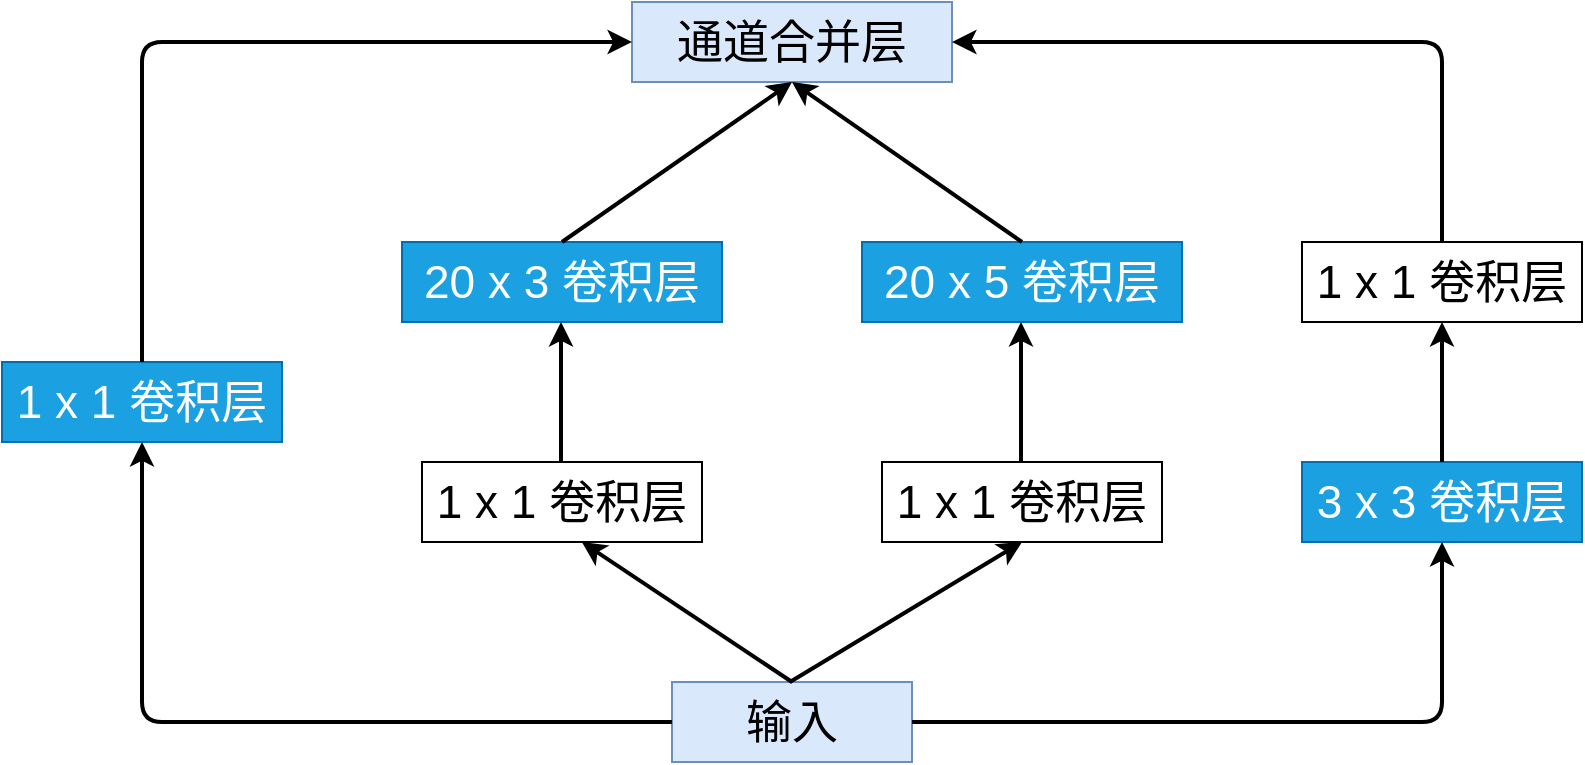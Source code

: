 <mxfile>
    <diagram id="YZTz6zWRVjWZkGCmxJLc" name="Inception块">
        <mxGraphModel dx="1173" dy="766" grid="1" gridSize="10" guides="1" tooltips="1" connect="1" arrows="1" fold="1" page="1" pageScale="1" pageWidth="850" pageHeight="1100" math="0" shadow="0">
            <root>
                <mxCell id="0"/>
                <mxCell id="1" parent="0"/>
                <mxCell id="2" value="&lt;font style=&quot;font-size: 23px;&quot;&gt;输入&lt;/font&gt;" style="rounded=0;whiteSpace=wrap;html=1;fillColor=#dae8fc;strokeColor=#6c8ebf;" vertex="1" parent="1">
                    <mxGeometry x="365" y="520" width="120" height="40" as="geometry"/>
                </mxCell>
                <mxCell id="4" value="&lt;font style=&quot;font-size: 23px;&quot;&gt;1 x 1 卷积层&lt;/font&gt;" style="rounded=0;whiteSpace=wrap;html=1;fillColor=#1ba1e2;strokeColor=#006EAF;fontColor=#ffffff;" vertex="1" parent="1">
                    <mxGeometry x="30" y="360" width="140" height="40" as="geometry"/>
                </mxCell>
                <mxCell id="5" value="&lt;font style=&quot;font-size: 23px;&quot;&gt;1 x 1 卷积层&lt;/font&gt;" style="rounded=0;whiteSpace=wrap;html=1;" vertex="1" parent="1">
                    <mxGeometry x="240" y="410" width="140" height="40" as="geometry"/>
                </mxCell>
                <mxCell id="6" value="&lt;font style=&quot;font-size: 23px;&quot;&gt;1 x 1 卷积层&lt;/font&gt;" style="rounded=0;whiteSpace=wrap;html=1;" vertex="1" parent="1">
                    <mxGeometry x="470" y="410" width="140" height="40" as="geometry"/>
                </mxCell>
                <mxCell id="7" value="&lt;font style=&quot;font-size: 23px;&quot;&gt;1 x 1 卷积层&lt;/font&gt;" style="rounded=0;whiteSpace=wrap;html=1;" vertex="1" parent="1">
                    <mxGeometry x="680" y="300" width="140" height="40" as="geometry"/>
                </mxCell>
                <mxCell id="8" value="&lt;font style=&quot;font-size: 23px;&quot;&gt;3 x 3 卷积层&lt;/font&gt;" style="rounded=0;whiteSpace=wrap;html=1;fillColor=#1ba1e2;strokeColor=#006EAF;fontColor=#ffffff;" vertex="1" parent="1">
                    <mxGeometry x="680" y="410" width="140" height="40" as="geometry"/>
                </mxCell>
                <mxCell id="10" value="&lt;font style=&quot;font-size: 23px;&quot;&gt;20 x 3 卷积层&lt;/font&gt;" style="rounded=0;whiteSpace=wrap;html=1;fillColor=#1ba1e2;strokeColor=#006EAF;fontColor=#ffffff;" vertex="1" parent="1">
                    <mxGeometry x="230" y="300" width="160" height="40" as="geometry"/>
                </mxCell>
                <mxCell id="11" value="&lt;font style=&quot;font-size: 23px;&quot;&gt;20 x 5 卷积层&lt;/font&gt;" style="rounded=0;whiteSpace=wrap;html=1;fillColor=#1ba1e2;strokeColor=#006EAF;fontColor=#ffffff;" vertex="1" parent="1">
                    <mxGeometry x="460" y="300" width="160" height="40" as="geometry"/>
                </mxCell>
                <mxCell id="12" value="&lt;span style=&quot;font-size: 23px;&quot;&gt;通道合并层&lt;/span&gt;" style="rounded=0;whiteSpace=wrap;html=1;fillColor=#dae8fc;strokeColor=#6c8ebf;" vertex="1" parent="1">
                    <mxGeometry x="345" y="180" width="160" height="40" as="geometry"/>
                </mxCell>
                <mxCell id="13" value="" style="endArrow=classic;html=1;fontSize=23;entryX=0.571;entryY=1;entryDx=0;entryDy=0;entryPerimeter=0;strokeWidth=2;" edge="1" parent="1" target="5">
                    <mxGeometry width="50" height="50" relative="1" as="geometry">
                        <mxPoint x="425" y="520" as="sourcePoint"/>
                        <mxPoint x="475" y="470" as="targetPoint"/>
                    </mxGeometry>
                </mxCell>
                <mxCell id="14" value="" style="endArrow=classic;html=1;fontSize=23;entryX=0.5;entryY=1;entryDx=0;entryDy=0;strokeWidth=2;" edge="1" parent="1" target="6">
                    <mxGeometry width="50" height="50" relative="1" as="geometry">
                        <mxPoint x="424" y="520" as="sourcePoint"/>
                        <mxPoint x="474" y="470" as="targetPoint"/>
                    </mxGeometry>
                </mxCell>
                <mxCell id="15" value="" style="endArrow=classic;html=1;strokeWidth=2;fontSize=23;entryX=0.5;entryY=1;entryDx=0;entryDy=0;" edge="1" parent="1" target="8">
                    <mxGeometry width="50" height="50" relative="1" as="geometry">
                        <mxPoint x="485" y="540" as="sourcePoint"/>
                        <mxPoint x="535" y="490" as="targetPoint"/>
                        <Array as="points">
                            <mxPoint x="750" y="540"/>
                        </Array>
                    </mxGeometry>
                </mxCell>
                <mxCell id="16" value="" style="endArrow=classic;html=1;strokeWidth=2;fontSize=23;entryX=0.5;entryY=1;entryDx=0;entryDy=0;" edge="1" parent="1" target="7">
                    <mxGeometry width="50" height="50" relative="1" as="geometry">
                        <mxPoint x="750" y="410" as="sourcePoint"/>
                        <mxPoint x="800" y="360" as="targetPoint"/>
                    </mxGeometry>
                </mxCell>
                <mxCell id="17" value="" style="endArrow=classic;html=1;strokeWidth=2;fontSize=23;entryX=0.5;entryY=1;entryDx=0;entryDy=0;" edge="1" parent="1">
                    <mxGeometry width="50" height="50" relative="1" as="geometry">
                        <mxPoint x="539.5" y="410" as="sourcePoint"/>
                        <mxPoint x="539.5" y="340" as="targetPoint"/>
                    </mxGeometry>
                </mxCell>
                <mxCell id="18" value="" style="endArrow=classic;html=1;strokeWidth=2;fontSize=23;entryX=0.5;entryY=1;entryDx=0;entryDy=0;" edge="1" parent="1">
                    <mxGeometry width="50" height="50" relative="1" as="geometry">
                        <mxPoint x="309.5" y="410" as="sourcePoint"/>
                        <mxPoint x="309.5" y="340" as="targetPoint"/>
                    </mxGeometry>
                </mxCell>
                <mxCell id="19" value="" style="endArrow=classic;html=1;strokeWidth=2;fontSize=23;exitX=0;exitY=0.5;exitDx=0;exitDy=0;entryX=0.5;entryY=1;entryDx=0;entryDy=0;" edge="1" parent="1" source="2" target="4">
                    <mxGeometry width="50" height="50" relative="1" as="geometry">
                        <mxPoint x="50" y="460" as="sourcePoint"/>
                        <mxPoint x="100" y="410" as="targetPoint"/>
                        <Array as="points">
                            <mxPoint x="100" y="540"/>
                        </Array>
                    </mxGeometry>
                </mxCell>
                <mxCell id="20" value="" style="endArrow=classic;html=1;strokeWidth=2;fontSize=23;entryX=0.5;entryY=1;entryDx=0;entryDy=0;" edge="1" parent="1" target="12">
                    <mxGeometry width="50" height="50" relative="1" as="geometry">
                        <mxPoint x="310" y="300" as="sourcePoint"/>
                        <mxPoint x="360" y="250" as="targetPoint"/>
                    </mxGeometry>
                </mxCell>
                <mxCell id="21" value="" style="endArrow=classic;html=1;strokeWidth=2;fontSize=23;entryX=0.5;entryY=1;entryDx=0;entryDy=0;" edge="1" parent="1" target="12">
                    <mxGeometry width="50" height="50" relative="1" as="geometry">
                        <mxPoint x="540" y="300" as="sourcePoint"/>
                        <mxPoint x="590" y="250" as="targetPoint"/>
                    </mxGeometry>
                </mxCell>
                <mxCell id="22" value="" style="endArrow=classic;html=1;strokeWidth=2;fontSize=23;entryX=0;entryY=0.5;entryDx=0;entryDy=0;" edge="1" parent="1" target="12">
                    <mxGeometry width="50" height="50" relative="1" as="geometry">
                        <mxPoint x="100" y="360" as="sourcePoint"/>
                        <mxPoint x="150" y="310" as="targetPoint"/>
                        <Array as="points">
                            <mxPoint x="100" y="200"/>
                        </Array>
                    </mxGeometry>
                </mxCell>
                <mxCell id="24" value="" style="endArrow=classic;html=1;strokeWidth=2;fontSize=23;entryX=1;entryY=0.5;entryDx=0;entryDy=0;" edge="1" parent="1" target="12">
                    <mxGeometry width="50" height="50" relative="1" as="geometry">
                        <mxPoint x="750" y="300" as="sourcePoint"/>
                        <mxPoint x="800" y="250" as="targetPoint"/>
                        <Array as="points">
                            <mxPoint x="750" y="200"/>
                        </Array>
                    </mxGeometry>
                </mxCell>
            </root>
        </mxGraphModel>
    </diagram>
</mxfile>
